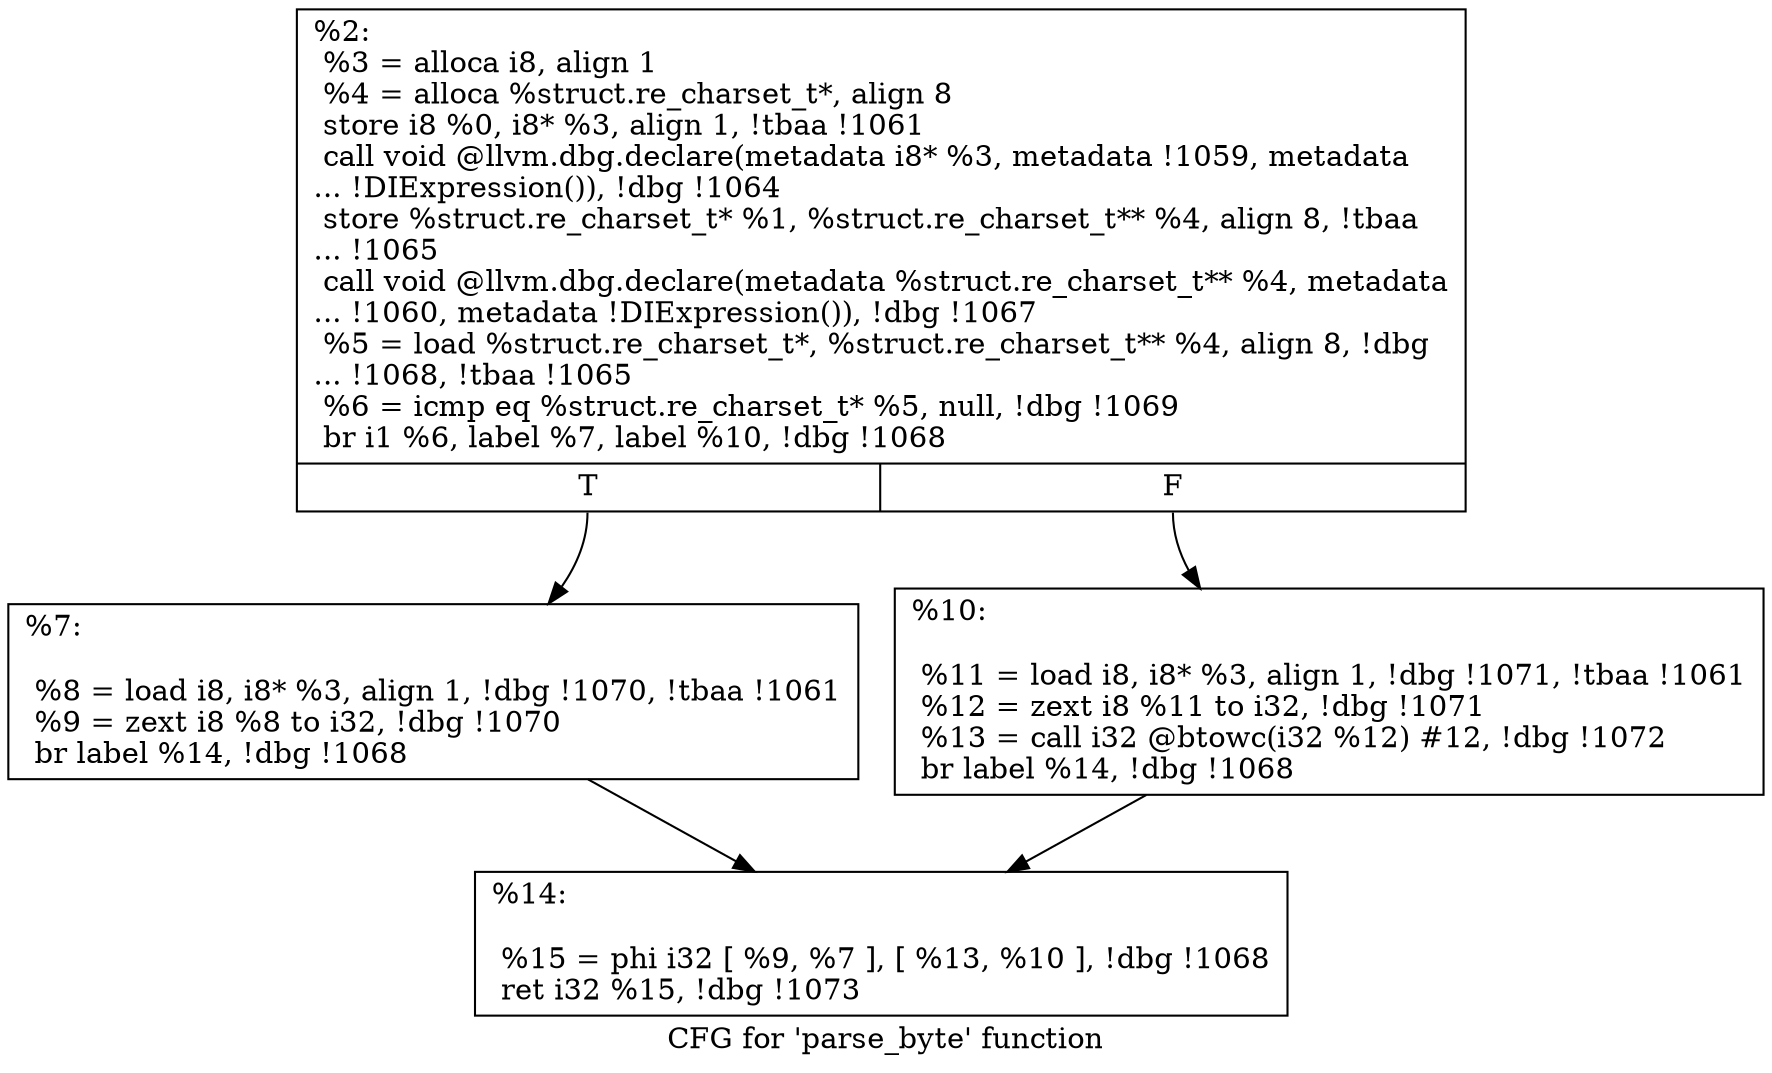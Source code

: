 digraph "CFG for 'parse_byte' function" {
	label="CFG for 'parse_byte' function";

	Node0xcac110 [shape=record,label="{%2:\l  %3 = alloca i8, align 1\l  %4 = alloca %struct.re_charset_t*, align 8\l  store i8 %0, i8* %3, align 1, !tbaa !1061\l  call void @llvm.dbg.declare(metadata i8* %3, metadata !1059, metadata\l... !DIExpression()), !dbg !1064\l  store %struct.re_charset_t* %1, %struct.re_charset_t** %4, align 8, !tbaa\l... !1065\l  call void @llvm.dbg.declare(metadata %struct.re_charset_t** %4, metadata\l... !1060, metadata !DIExpression()), !dbg !1067\l  %5 = load %struct.re_charset_t*, %struct.re_charset_t** %4, align 8, !dbg\l... !1068, !tbaa !1065\l  %6 = icmp eq %struct.re_charset_t* %5, null, !dbg !1069\l  br i1 %6, label %7, label %10, !dbg !1068\l|{<s0>T|<s1>F}}"];
	Node0xcac110:s0 -> Node0xcae110;
	Node0xcac110:s1 -> Node0xcae160;
	Node0xcae110 [shape=record,label="{%7:\l\l  %8 = load i8, i8* %3, align 1, !dbg !1070, !tbaa !1061\l  %9 = zext i8 %8 to i32, !dbg !1070\l  br label %14, !dbg !1068\l}"];
	Node0xcae110 -> Node0xcae1b0;
	Node0xcae160 [shape=record,label="{%10:\l\l  %11 = load i8, i8* %3, align 1, !dbg !1071, !tbaa !1061\l  %12 = zext i8 %11 to i32, !dbg !1071\l  %13 = call i32 @btowc(i32 %12) #12, !dbg !1072\l  br label %14, !dbg !1068\l}"];
	Node0xcae160 -> Node0xcae1b0;
	Node0xcae1b0 [shape=record,label="{%14:\l\l  %15 = phi i32 [ %9, %7 ], [ %13, %10 ], !dbg !1068\l  ret i32 %15, !dbg !1073\l}"];
}
